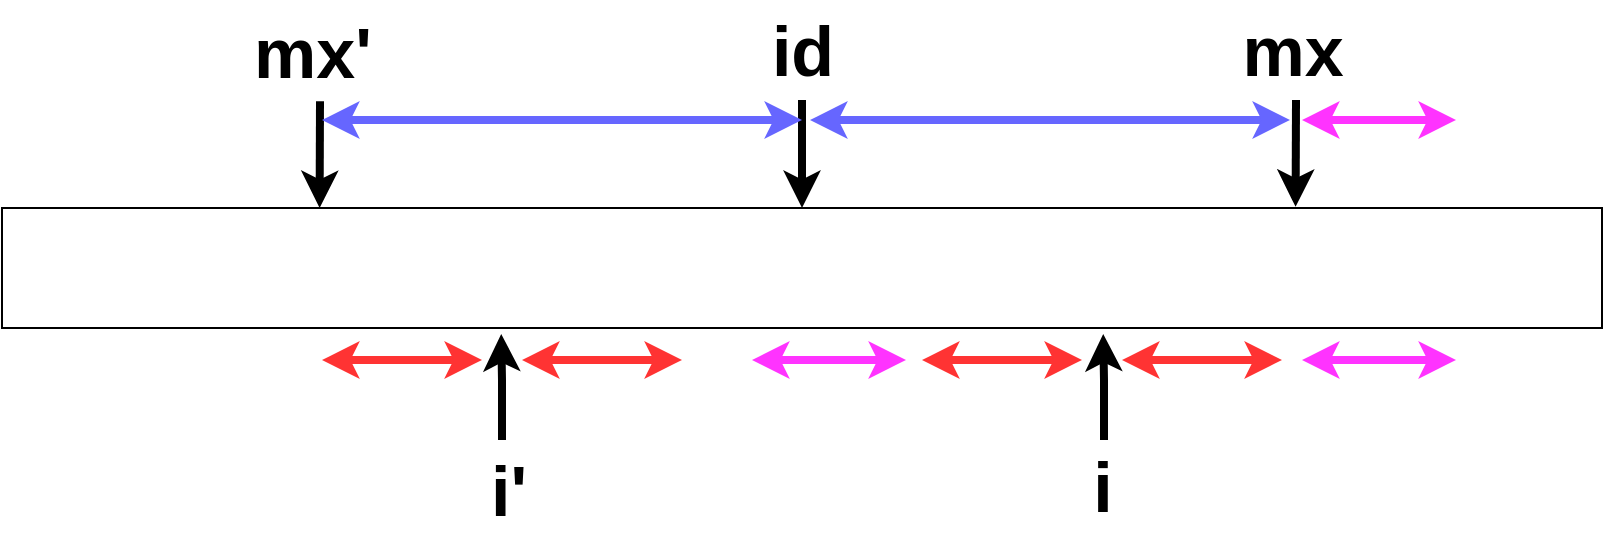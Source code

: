 <mxfile>
    <diagram id="zdaotZyV-L1-49RXORRT" name="第 1 页">
        <mxGraphModel dx="954" dy="735" grid="1" gridSize="10" guides="1" tooltips="1" connect="1" arrows="1" fold="1" page="1" pageScale="1" pageWidth="1169" pageHeight="827" background="#ffffff" math="0" shadow="0">
            <root>
                <mxCell id="0"/>
                <mxCell id="1" parent="0"/>
                <mxCell id="2" value="" style="whiteSpace=wrap;html=1;" vertex="1" parent="1">
                    <mxGeometry x="190" y="354" width="800" height="60" as="geometry"/>
                </mxCell>
                <mxCell id="30" style="edgeStyle=none;rounded=0;orthogonalLoop=1;jettySize=auto;html=1;entryX=0.5;entryY=0;entryDx=0;entryDy=0;strokeWidth=4;" edge="1" parent="1" target="2">
                    <mxGeometry relative="1" as="geometry">
                        <mxPoint x="590" y="300" as="sourcePoint"/>
                    </mxGeometry>
                </mxCell>
                <mxCell id="32" value="&lt;font style=&quot;font-size: 35px;&quot;&gt;&lt;span style=&quot;font-size: 35px;&quot;&gt;id&lt;/span&gt;&lt;/font&gt;" style="text;html=1;resizable=0;autosize=1;align=center;verticalAlign=middle;points=[];fillColor=none;strokeColor=none;rounded=0;fontSize=35;fontStyle=1" vertex="1" parent="1">
                    <mxGeometry x="565" y="250" width="50" height="50" as="geometry"/>
                </mxCell>
                <mxCell id="35" style="edgeStyle=none;rounded=0;orthogonalLoop=1;jettySize=auto;html=1;entryX=0.811;entryY=-0.01;entryDx=0;entryDy=0;entryPerimeter=0;fontSize=35;strokeWidth=4;" edge="1" parent="1">
                    <mxGeometry relative="1" as="geometry">
                        <mxPoint x="837" y="300" as="sourcePoint"/>
                        <mxPoint x="836.8" y="353.4" as="targetPoint"/>
                    </mxGeometry>
                </mxCell>
                <mxCell id="36" value="&lt;font style=&quot;font-size: 35px&quot;&gt;&lt;span style=&quot;font-size: 35px&quot;&gt;mx&lt;/span&gt;&lt;/font&gt;" style="text;html=1;resizable=0;autosize=1;align=center;verticalAlign=middle;points=[];fillColor=none;strokeColor=none;rounded=0;fontSize=35;fontStyle=1" vertex="1" parent="1">
                    <mxGeometry x="800" y="250" width="70" height="50" as="geometry"/>
                </mxCell>
                <mxCell id="37" style="edgeStyle=none;rounded=0;orthogonalLoop=1;jettySize=auto;html=1;entryX=0.811;entryY=-0.01;entryDx=0;entryDy=0;entryPerimeter=0;fontSize=35;strokeWidth=4;" edge="1" parent="1">
                    <mxGeometry relative="1" as="geometry">
                        <mxPoint x="349" y="300.6" as="sourcePoint"/>
                        <mxPoint x="348.8" y="354.0" as="targetPoint"/>
                    </mxGeometry>
                </mxCell>
                <mxCell id="38" value="&lt;font style=&quot;font-size: 35px&quot;&gt;&lt;span style=&quot;font-size: 35px&quot;&gt;mx'&lt;/span&gt;&lt;/font&gt;" style="text;html=1;resizable=0;autosize=1;align=center;verticalAlign=middle;points=[];fillColor=none;strokeColor=none;rounded=0;fontSize=35;fontStyle=1" vertex="1" parent="1">
                    <mxGeometry x="310" y="250.6" width="70" height="50" as="geometry"/>
                </mxCell>
                <mxCell id="40" style="edgeStyle=none;rounded=0;orthogonalLoop=1;jettySize=auto;html=1;entryX=0.312;entryY=1.05;entryDx=0;entryDy=0;entryPerimeter=0;fontSize=35;strokeWidth=4;" edge="1" parent="1" target="2">
                    <mxGeometry relative="1" as="geometry">
                        <mxPoint x="440" y="470" as="sourcePoint"/>
                        <Array as="points">
                            <mxPoint x="440" y="440"/>
                        </Array>
                    </mxGeometry>
                </mxCell>
                <mxCell id="41" value="&lt;font style=&quot;font-size: 35px&quot;&gt;&lt;span style=&quot;font-size: 35px&quot;&gt;i'&lt;br&gt;&lt;/span&gt;&lt;/font&gt;" style="text;html=1;resizable=0;autosize=1;align=center;verticalAlign=middle;points=[];fillColor=none;strokeColor=none;rounded=0;fontSize=35;fontStyle=1" vertex="1" parent="1">
                    <mxGeometry x="428" y="470" width="30" height="50" as="geometry"/>
                </mxCell>
                <mxCell id="42" style="edgeStyle=none;rounded=0;orthogonalLoop=1;jettySize=auto;html=1;entryX=0.312;entryY=1.05;entryDx=0;entryDy=0;entryPerimeter=0;fontSize=35;strokeWidth=4;" edge="1" parent="1">
                    <mxGeometry relative="1" as="geometry">
                        <mxPoint x="741" y="470" as="sourcePoint"/>
                        <mxPoint x="740.6" y="417" as="targetPoint"/>
                        <Array as="points">
                            <mxPoint x="741" y="440"/>
                        </Array>
                    </mxGeometry>
                </mxCell>
                <mxCell id="43" value="&lt;font style=&quot;font-size: 35px&quot;&gt;&lt;span style=&quot;font-size: 35px&quot;&gt;i&lt;/span&gt;&lt;/font&gt;" style="text;html=1;resizable=0;autosize=1;align=center;verticalAlign=middle;points=[];fillColor=none;strokeColor=none;rounded=0;fontSize=35;fontStyle=1" vertex="1" parent="1">
                    <mxGeometry x="725" y="468" width="30" height="50" as="geometry"/>
                </mxCell>
                <mxCell id="51" value="" style="endArrow=classic;startArrow=classic;html=1;fontSize=35;strokeWidth=4;strokeColor=#FF3333;" edge="1" parent="1">
                    <mxGeometry width="50" height="50" relative="1" as="geometry">
                        <mxPoint x="350" y="430" as="sourcePoint"/>
                        <mxPoint x="430" y="430" as="targetPoint"/>
                    </mxGeometry>
                </mxCell>
                <mxCell id="56" value="" style="endArrow=classic;startArrow=classic;html=1;fontSize=35;fontColor=#FF3333;strokeWidth=4;strokeColor=#6666FF;" edge="1" parent="1">
                    <mxGeometry width="50" height="50" relative="1" as="geometry">
                        <mxPoint x="350" y="310" as="sourcePoint"/>
                        <mxPoint x="590" y="310" as="targetPoint"/>
                    </mxGeometry>
                </mxCell>
                <mxCell id="57" value="" style="endArrow=classic;startArrow=classic;html=1;fontSize=35;fontColor=#FF3333;strokeWidth=4;strokeColor=#6666FF;" edge="1" parent="1">
                    <mxGeometry width="50" height="50" relative="1" as="geometry">
                        <mxPoint x="594" y="310" as="sourcePoint"/>
                        <mxPoint x="834" y="310" as="targetPoint"/>
                    </mxGeometry>
                </mxCell>
                <mxCell id="68" value="" style="endArrow=classic;startArrow=classic;html=1;fontSize=35;fontColor=#FF3333;strokeWidth=4;strokeColor=#FF33FF;" edge="1" parent="1">
                    <mxGeometry width="50" height="50" relative="1" as="geometry">
                        <mxPoint x="840" y="310" as="sourcePoint"/>
                        <mxPoint x="917" y="310" as="targetPoint"/>
                    </mxGeometry>
                </mxCell>
                <mxCell id="69" value="" style="endArrow=classic;startArrow=classic;html=1;fontSize=35;strokeWidth=4;strokeColor=#FF3333;" edge="1" parent="1">
                    <mxGeometry width="50" height="50" relative="1" as="geometry">
                        <mxPoint x="450" y="430" as="sourcePoint"/>
                        <mxPoint x="530" y="430" as="targetPoint"/>
                    </mxGeometry>
                </mxCell>
                <mxCell id="71" value="" style="endArrow=classic;startArrow=classic;html=1;fontSize=35;strokeWidth=4;strokeColor=#FF3333;" edge="1" parent="1">
                    <mxGeometry width="50" height="50" relative="1" as="geometry">
                        <mxPoint x="750" y="430" as="sourcePoint"/>
                        <mxPoint x="830" y="430" as="targetPoint"/>
                    </mxGeometry>
                </mxCell>
                <mxCell id="72" value="" style="endArrow=classic;startArrow=classic;html=1;fontSize=35;strokeWidth=4;strokeColor=#FF3333;" edge="1" parent="1">
                    <mxGeometry width="50" height="50" relative="1" as="geometry">
                        <mxPoint x="650" y="430" as="sourcePoint"/>
                        <mxPoint x="730" y="430" as="targetPoint"/>
                    </mxGeometry>
                </mxCell>
                <mxCell id="74" value="" style="endArrow=classic;startArrow=classic;html=1;fontSize=35;fontColor=#FF3333;strokeWidth=4;strokeColor=#FF33FF;" edge="1" parent="1">
                    <mxGeometry width="50" height="50" relative="1" as="geometry">
                        <mxPoint x="840" y="430" as="sourcePoint"/>
                        <mxPoint x="917" y="430" as="targetPoint"/>
                    </mxGeometry>
                </mxCell>
                <mxCell id="75" value="" style="endArrow=classic;startArrow=classic;html=1;fontSize=35;fontColor=#FF3333;strokeWidth=4;strokeColor=#FF33FF;" edge="1" parent="1">
                    <mxGeometry width="50" height="50" relative="1" as="geometry">
                        <mxPoint x="565" y="430" as="sourcePoint"/>
                        <mxPoint x="642" y="430" as="targetPoint"/>
                    </mxGeometry>
                </mxCell>
            </root>
        </mxGraphModel>
    </diagram>
</mxfile>